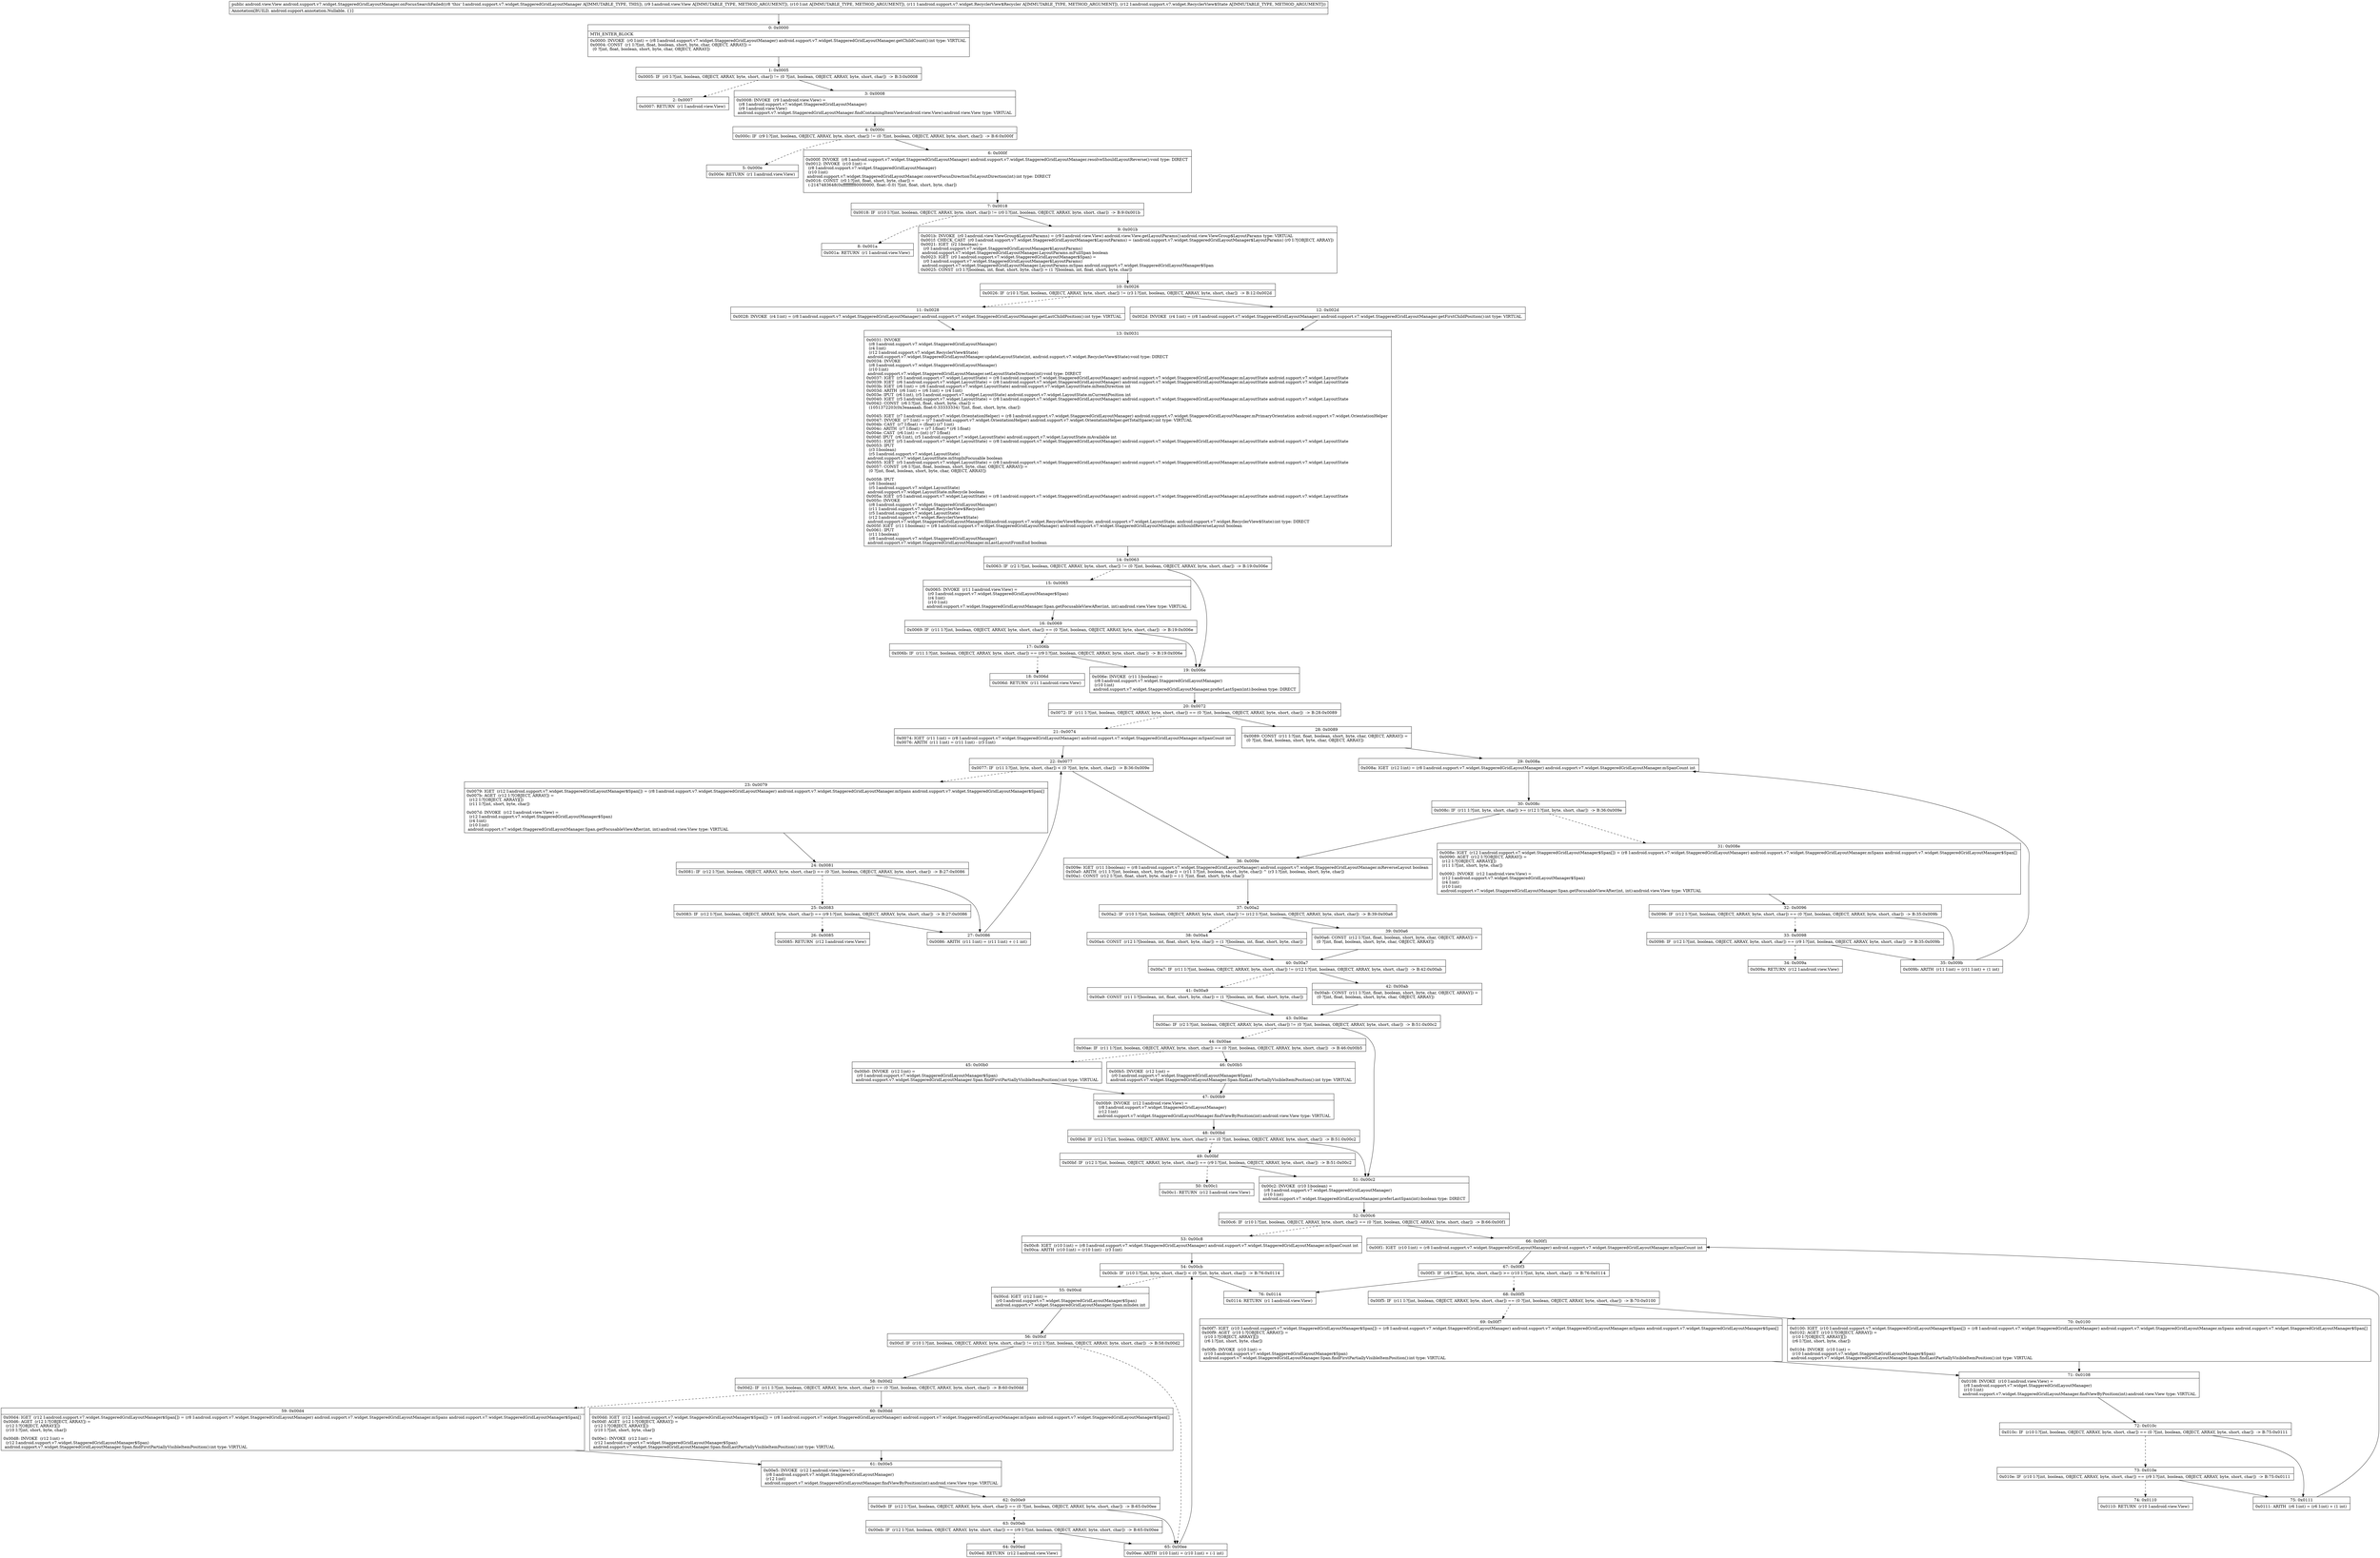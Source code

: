 digraph "CFG forandroid.support.v7.widget.StaggeredGridLayoutManager.onFocusSearchFailed(Landroid\/view\/View;ILandroid\/support\/v7\/widget\/RecyclerView$Recycler;Landroid\/support\/v7\/widget\/RecyclerView$State;)Landroid\/view\/View;" {
Node_0 [shape=record,label="{0\:\ 0x0000|MTH_ENTER_BLOCK\l|0x0000: INVOKE  (r0 I:int) = (r8 I:android.support.v7.widget.StaggeredGridLayoutManager) android.support.v7.widget.StaggeredGridLayoutManager.getChildCount():int type: VIRTUAL \l0x0004: CONST  (r1 I:?[int, float, boolean, short, byte, char, OBJECT, ARRAY]) = \l  (0 ?[int, float, boolean, short, byte, char, OBJECT, ARRAY])\l \l}"];
Node_1 [shape=record,label="{1\:\ 0x0005|0x0005: IF  (r0 I:?[int, boolean, OBJECT, ARRAY, byte, short, char]) != (0 ?[int, boolean, OBJECT, ARRAY, byte, short, char])  \-\> B:3:0x0008 \l}"];
Node_2 [shape=record,label="{2\:\ 0x0007|0x0007: RETURN  (r1 I:android.view.View) \l}"];
Node_3 [shape=record,label="{3\:\ 0x0008|0x0008: INVOKE  (r9 I:android.view.View) = \l  (r8 I:android.support.v7.widget.StaggeredGridLayoutManager)\l  (r9 I:android.view.View)\l android.support.v7.widget.StaggeredGridLayoutManager.findContainingItemView(android.view.View):android.view.View type: VIRTUAL \l}"];
Node_4 [shape=record,label="{4\:\ 0x000c|0x000c: IF  (r9 I:?[int, boolean, OBJECT, ARRAY, byte, short, char]) != (0 ?[int, boolean, OBJECT, ARRAY, byte, short, char])  \-\> B:6:0x000f \l}"];
Node_5 [shape=record,label="{5\:\ 0x000e|0x000e: RETURN  (r1 I:android.view.View) \l}"];
Node_6 [shape=record,label="{6\:\ 0x000f|0x000f: INVOKE  (r8 I:android.support.v7.widget.StaggeredGridLayoutManager) android.support.v7.widget.StaggeredGridLayoutManager.resolveShouldLayoutReverse():void type: DIRECT \l0x0012: INVOKE  (r10 I:int) = \l  (r8 I:android.support.v7.widget.StaggeredGridLayoutManager)\l  (r10 I:int)\l android.support.v7.widget.StaggeredGridLayoutManager.convertFocusDirectionToLayoutDirection(int):int type: DIRECT \l0x0016: CONST  (r0 I:?[int, float, short, byte, char]) = \l  (\-2147483648(0xffffffff80000000, float:\-0.0) ?[int, float, short, byte, char])\l \l}"];
Node_7 [shape=record,label="{7\:\ 0x0018|0x0018: IF  (r10 I:?[int, boolean, OBJECT, ARRAY, byte, short, char]) != (r0 I:?[int, boolean, OBJECT, ARRAY, byte, short, char])  \-\> B:9:0x001b \l}"];
Node_8 [shape=record,label="{8\:\ 0x001a|0x001a: RETURN  (r1 I:android.view.View) \l}"];
Node_9 [shape=record,label="{9\:\ 0x001b|0x001b: INVOKE  (r0 I:android.view.ViewGroup$LayoutParams) = (r9 I:android.view.View) android.view.View.getLayoutParams():android.view.ViewGroup$LayoutParams type: VIRTUAL \l0x001f: CHECK_CAST  (r0 I:android.support.v7.widget.StaggeredGridLayoutManager$LayoutParams) = (android.support.v7.widget.StaggeredGridLayoutManager$LayoutParams) (r0 I:?[OBJECT, ARRAY]) \l0x0021: IGET  (r2 I:boolean) = \l  (r0 I:android.support.v7.widget.StaggeredGridLayoutManager$LayoutParams)\l android.support.v7.widget.StaggeredGridLayoutManager.LayoutParams.mFullSpan boolean \l0x0023: IGET  (r0 I:android.support.v7.widget.StaggeredGridLayoutManager$Span) = \l  (r0 I:android.support.v7.widget.StaggeredGridLayoutManager$LayoutParams)\l android.support.v7.widget.StaggeredGridLayoutManager.LayoutParams.mSpan android.support.v7.widget.StaggeredGridLayoutManager$Span \l0x0025: CONST  (r3 I:?[boolean, int, float, short, byte, char]) = (1 ?[boolean, int, float, short, byte, char]) \l}"];
Node_10 [shape=record,label="{10\:\ 0x0026|0x0026: IF  (r10 I:?[int, boolean, OBJECT, ARRAY, byte, short, char]) != (r3 I:?[int, boolean, OBJECT, ARRAY, byte, short, char])  \-\> B:12:0x002d \l}"];
Node_11 [shape=record,label="{11\:\ 0x0028|0x0028: INVOKE  (r4 I:int) = (r8 I:android.support.v7.widget.StaggeredGridLayoutManager) android.support.v7.widget.StaggeredGridLayoutManager.getLastChildPosition():int type: VIRTUAL \l}"];
Node_12 [shape=record,label="{12\:\ 0x002d|0x002d: INVOKE  (r4 I:int) = (r8 I:android.support.v7.widget.StaggeredGridLayoutManager) android.support.v7.widget.StaggeredGridLayoutManager.getFirstChildPosition():int type: VIRTUAL \l}"];
Node_13 [shape=record,label="{13\:\ 0x0031|0x0031: INVOKE  \l  (r8 I:android.support.v7.widget.StaggeredGridLayoutManager)\l  (r4 I:int)\l  (r12 I:android.support.v7.widget.RecyclerView$State)\l android.support.v7.widget.StaggeredGridLayoutManager.updateLayoutState(int, android.support.v7.widget.RecyclerView$State):void type: DIRECT \l0x0034: INVOKE  \l  (r8 I:android.support.v7.widget.StaggeredGridLayoutManager)\l  (r10 I:int)\l android.support.v7.widget.StaggeredGridLayoutManager.setLayoutStateDirection(int):void type: DIRECT \l0x0037: IGET  (r5 I:android.support.v7.widget.LayoutState) = (r8 I:android.support.v7.widget.StaggeredGridLayoutManager) android.support.v7.widget.StaggeredGridLayoutManager.mLayoutState android.support.v7.widget.LayoutState \l0x0039: IGET  (r6 I:android.support.v7.widget.LayoutState) = (r8 I:android.support.v7.widget.StaggeredGridLayoutManager) android.support.v7.widget.StaggeredGridLayoutManager.mLayoutState android.support.v7.widget.LayoutState \l0x003b: IGET  (r6 I:int) = (r6 I:android.support.v7.widget.LayoutState) android.support.v7.widget.LayoutState.mItemDirection int \l0x003d: ARITH  (r6 I:int) = (r6 I:int) + (r4 I:int) \l0x003e: IPUT  (r6 I:int), (r5 I:android.support.v7.widget.LayoutState) android.support.v7.widget.LayoutState.mCurrentPosition int \l0x0040: IGET  (r5 I:android.support.v7.widget.LayoutState) = (r8 I:android.support.v7.widget.StaggeredGridLayoutManager) android.support.v7.widget.StaggeredGridLayoutManager.mLayoutState android.support.v7.widget.LayoutState \l0x0042: CONST  (r6 I:?[int, float, short, byte, char]) = \l  (1051372203(0x3eaaaaab, float:0.33333334) ?[int, float, short, byte, char])\l \l0x0045: IGET  (r7 I:android.support.v7.widget.OrientationHelper) = (r8 I:android.support.v7.widget.StaggeredGridLayoutManager) android.support.v7.widget.StaggeredGridLayoutManager.mPrimaryOrientation android.support.v7.widget.OrientationHelper \l0x0047: INVOKE  (r7 I:int) = (r7 I:android.support.v7.widget.OrientationHelper) android.support.v7.widget.OrientationHelper.getTotalSpace():int type: VIRTUAL \l0x004b: CAST  (r7 I:float) = (float) (r7 I:int) \l0x004c: ARITH  (r7 I:float) = (r7 I:float) * (r6 I:float) \l0x004e: CAST  (r6 I:int) = (int) (r7 I:float) \l0x004f: IPUT  (r6 I:int), (r5 I:android.support.v7.widget.LayoutState) android.support.v7.widget.LayoutState.mAvailable int \l0x0051: IGET  (r5 I:android.support.v7.widget.LayoutState) = (r8 I:android.support.v7.widget.StaggeredGridLayoutManager) android.support.v7.widget.StaggeredGridLayoutManager.mLayoutState android.support.v7.widget.LayoutState \l0x0053: IPUT  \l  (r3 I:boolean)\l  (r5 I:android.support.v7.widget.LayoutState)\l android.support.v7.widget.LayoutState.mStopInFocusable boolean \l0x0055: IGET  (r5 I:android.support.v7.widget.LayoutState) = (r8 I:android.support.v7.widget.StaggeredGridLayoutManager) android.support.v7.widget.StaggeredGridLayoutManager.mLayoutState android.support.v7.widget.LayoutState \l0x0057: CONST  (r6 I:?[int, float, boolean, short, byte, char, OBJECT, ARRAY]) = \l  (0 ?[int, float, boolean, short, byte, char, OBJECT, ARRAY])\l \l0x0058: IPUT  \l  (r6 I:boolean)\l  (r5 I:android.support.v7.widget.LayoutState)\l android.support.v7.widget.LayoutState.mRecycle boolean \l0x005a: IGET  (r5 I:android.support.v7.widget.LayoutState) = (r8 I:android.support.v7.widget.StaggeredGridLayoutManager) android.support.v7.widget.StaggeredGridLayoutManager.mLayoutState android.support.v7.widget.LayoutState \l0x005c: INVOKE  \l  (r8 I:android.support.v7.widget.StaggeredGridLayoutManager)\l  (r11 I:android.support.v7.widget.RecyclerView$Recycler)\l  (r5 I:android.support.v7.widget.LayoutState)\l  (r12 I:android.support.v7.widget.RecyclerView$State)\l android.support.v7.widget.StaggeredGridLayoutManager.fill(android.support.v7.widget.RecyclerView$Recycler, android.support.v7.widget.LayoutState, android.support.v7.widget.RecyclerView$State):int type: DIRECT \l0x005f: IGET  (r11 I:boolean) = (r8 I:android.support.v7.widget.StaggeredGridLayoutManager) android.support.v7.widget.StaggeredGridLayoutManager.mShouldReverseLayout boolean \l0x0061: IPUT  \l  (r11 I:boolean)\l  (r8 I:android.support.v7.widget.StaggeredGridLayoutManager)\l android.support.v7.widget.StaggeredGridLayoutManager.mLastLayoutFromEnd boolean \l}"];
Node_14 [shape=record,label="{14\:\ 0x0063|0x0063: IF  (r2 I:?[int, boolean, OBJECT, ARRAY, byte, short, char]) != (0 ?[int, boolean, OBJECT, ARRAY, byte, short, char])  \-\> B:19:0x006e \l}"];
Node_15 [shape=record,label="{15\:\ 0x0065|0x0065: INVOKE  (r11 I:android.view.View) = \l  (r0 I:android.support.v7.widget.StaggeredGridLayoutManager$Span)\l  (r4 I:int)\l  (r10 I:int)\l android.support.v7.widget.StaggeredGridLayoutManager.Span.getFocusableViewAfter(int, int):android.view.View type: VIRTUAL \l}"];
Node_16 [shape=record,label="{16\:\ 0x0069|0x0069: IF  (r11 I:?[int, boolean, OBJECT, ARRAY, byte, short, char]) == (0 ?[int, boolean, OBJECT, ARRAY, byte, short, char])  \-\> B:19:0x006e \l}"];
Node_17 [shape=record,label="{17\:\ 0x006b|0x006b: IF  (r11 I:?[int, boolean, OBJECT, ARRAY, byte, short, char]) == (r9 I:?[int, boolean, OBJECT, ARRAY, byte, short, char])  \-\> B:19:0x006e \l}"];
Node_18 [shape=record,label="{18\:\ 0x006d|0x006d: RETURN  (r11 I:android.view.View) \l}"];
Node_19 [shape=record,label="{19\:\ 0x006e|0x006e: INVOKE  (r11 I:boolean) = \l  (r8 I:android.support.v7.widget.StaggeredGridLayoutManager)\l  (r10 I:int)\l android.support.v7.widget.StaggeredGridLayoutManager.preferLastSpan(int):boolean type: DIRECT \l}"];
Node_20 [shape=record,label="{20\:\ 0x0072|0x0072: IF  (r11 I:?[int, boolean, OBJECT, ARRAY, byte, short, char]) == (0 ?[int, boolean, OBJECT, ARRAY, byte, short, char])  \-\> B:28:0x0089 \l}"];
Node_21 [shape=record,label="{21\:\ 0x0074|0x0074: IGET  (r11 I:int) = (r8 I:android.support.v7.widget.StaggeredGridLayoutManager) android.support.v7.widget.StaggeredGridLayoutManager.mSpanCount int \l0x0076: ARITH  (r11 I:int) = (r11 I:int) \- (r3 I:int) \l}"];
Node_22 [shape=record,label="{22\:\ 0x0077|0x0077: IF  (r11 I:?[int, byte, short, char]) \< (0 ?[int, byte, short, char])  \-\> B:36:0x009e \l}"];
Node_23 [shape=record,label="{23\:\ 0x0079|0x0079: IGET  (r12 I:android.support.v7.widget.StaggeredGridLayoutManager$Span[]) = (r8 I:android.support.v7.widget.StaggeredGridLayoutManager) android.support.v7.widget.StaggeredGridLayoutManager.mSpans android.support.v7.widget.StaggeredGridLayoutManager$Span[] \l0x007b: AGET  (r12 I:?[OBJECT, ARRAY]) = \l  (r12 I:?[OBJECT, ARRAY][])\l  (r11 I:?[int, short, byte, char])\l \l0x007d: INVOKE  (r12 I:android.view.View) = \l  (r12 I:android.support.v7.widget.StaggeredGridLayoutManager$Span)\l  (r4 I:int)\l  (r10 I:int)\l android.support.v7.widget.StaggeredGridLayoutManager.Span.getFocusableViewAfter(int, int):android.view.View type: VIRTUAL \l}"];
Node_24 [shape=record,label="{24\:\ 0x0081|0x0081: IF  (r12 I:?[int, boolean, OBJECT, ARRAY, byte, short, char]) == (0 ?[int, boolean, OBJECT, ARRAY, byte, short, char])  \-\> B:27:0x0086 \l}"];
Node_25 [shape=record,label="{25\:\ 0x0083|0x0083: IF  (r12 I:?[int, boolean, OBJECT, ARRAY, byte, short, char]) == (r9 I:?[int, boolean, OBJECT, ARRAY, byte, short, char])  \-\> B:27:0x0086 \l}"];
Node_26 [shape=record,label="{26\:\ 0x0085|0x0085: RETURN  (r12 I:android.view.View) \l}"];
Node_27 [shape=record,label="{27\:\ 0x0086|0x0086: ARITH  (r11 I:int) = (r11 I:int) + (\-1 int) \l}"];
Node_28 [shape=record,label="{28\:\ 0x0089|0x0089: CONST  (r11 I:?[int, float, boolean, short, byte, char, OBJECT, ARRAY]) = \l  (0 ?[int, float, boolean, short, byte, char, OBJECT, ARRAY])\l \l}"];
Node_29 [shape=record,label="{29\:\ 0x008a|0x008a: IGET  (r12 I:int) = (r8 I:android.support.v7.widget.StaggeredGridLayoutManager) android.support.v7.widget.StaggeredGridLayoutManager.mSpanCount int \l}"];
Node_30 [shape=record,label="{30\:\ 0x008c|0x008c: IF  (r11 I:?[int, byte, short, char]) \>= (r12 I:?[int, byte, short, char])  \-\> B:36:0x009e \l}"];
Node_31 [shape=record,label="{31\:\ 0x008e|0x008e: IGET  (r12 I:android.support.v7.widget.StaggeredGridLayoutManager$Span[]) = (r8 I:android.support.v7.widget.StaggeredGridLayoutManager) android.support.v7.widget.StaggeredGridLayoutManager.mSpans android.support.v7.widget.StaggeredGridLayoutManager$Span[] \l0x0090: AGET  (r12 I:?[OBJECT, ARRAY]) = \l  (r12 I:?[OBJECT, ARRAY][])\l  (r11 I:?[int, short, byte, char])\l \l0x0092: INVOKE  (r12 I:android.view.View) = \l  (r12 I:android.support.v7.widget.StaggeredGridLayoutManager$Span)\l  (r4 I:int)\l  (r10 I:int)\l android.support.v7.widget.StaggeredGridLayoutManager.Span.getFocusableViewAfter(int, int):android.view.View type: VIRTUAL \l}"];
Node_32 [shape=record,label="{32\:\ 0x0096|0x0096: IF  (r12 I:?[int, boolean, OBJECT, ARRAY, byte, short, char]) == (0 ?[int, boolean, OBJECT, ARRAY, byte, short, char])  \-\> B:35:0x009b \l}"];
Node_33 [shape=record,label="{33\:\ 0x0098|0x0098: IF  (r12 I:?[int, boolean, OBJECT, ARRAY, byte, short, char]) == (r9 I:?[int, boolean, OBJECT, ARRAY, byte, short, char])  \-\> B:35:0x009b \l}"];
Node_34 [shape=record,label="{34\:\ 0x009a|0x009a: RETURN  (r12 I:android.view.View) \l}"];
Node_35 [shape=record,label="{35\:\ 0x009b|0x009b: ARITH  (r11 I:int) = (r11 I:int) + (1 int) \l}"];
Node_36 [shape=record,label="{36\:\ 0x009e|0x009e: IGET  (r11 I:boolean) = (r8 I:android.support.v7.widget.StaggeredGridLayoutManager) android.support.v7.widget.StaggeredGridLayoutManager.mReverseLayout boolean \l0x00a0: ARITH  (r11 I:?[int, boolean, short, byte, char]) = (r11 I:?[int, boolean, short, byte, char]) ^ (r3 I:?[int, boolean, short, byte, char]) \l0x00a1: CONST  (r12 I:?[int, float, short, byte, char]) = (\-1 ?[int, float, short, byte, char]) \l}"];
Node_37 [shape=record,label="{37\:\ 0x00a2|0x00a2: IF  (r10 I:?[int, boolean, OBJECT, ARRAY, byte, short, char]) != (r12 I:?[int, boolean, OBJECT, ARRAY, byte, short, char])  \-\> B:39:0x00a6 \l}"];
Node_38 [shape=record,label="{38\:\ 0x00a4|0x00a4: CONST  (r12 I:?[boolean, int, float, short, byte, char]) = (1 ?[boolean, int, float, short, byte, char]) \l}"];
Node_39 [shape=record,label="{39\:\ 0x00a6|0x00a6: CONST  (r12 I:?[int, float, boolean, short, byte, char, OBJECT, ARRAY]) = \l  (0 ?[int, float, boolean, short, byte, char, OBJECT, ARRAY])\l \l}"];
Node_40 [shape=record,label="{40\:\ 0x00a7|0x00a7: IF  (r11 I:?[int, boolean, OBJECT, ARRAY, byte, short, char]) != (r12 I:?[int, boolean, OBJECT, ARRAY, byte, short, char])  \-\> B:42:0x00ab \l}"];
Node_41 [shape=record,label="{41\:\ 0x00a9|0x00a9: CONST  (r11 I:?[boolean, int, float, short, byte, char]) = (1 ?[boolean, int, float, short, byte, char]) \l}"];
Node_42 [shape=record,label="{42\:\ 0x00ab|0x00ab: CONST  (r11 I:?[int, float, boolean, short, byte, char, OBJECT, ARRAY]) = \l  (0 ?[int, float, boolean, short, byte, char, OBJECT, ARRAY])\l \l}"];
Node_43 [shape=record,label="{43\:\ 0x00ac|0x00ac: IF  (r2 I:?[int, boolean, OBJECT, ARRAY, byte, short, char]) != (0 ?[int, boolean, OBJECT, ARRAY, byte, short, char])  \-\> B:51:0x00c2 \l}"];
Node_44 [shape=record,label="{44\:\ 0x00ae|0x00ae: IF  (r11 I:?[int, boolean, OBJECT, ARRAY, byte, short, char]) == (0 ?[int, boolean, OBJECT, ARRAY, byte, short, char])  \-\> B:46:0x00b5 \l}"];
Node_45 [shape=record,label="{45\:\ 0x00b0|0x00b0: INVOKE  (r12 I:int) = \l  (r0 I:android.support.v7.widget.StaggeredGridLayoutManager$Span)\l android.support.v7.widget.StaggeredGridLayoutManager.Span.findFirstPartiallyVisibleItemPosition():int type: VIRTUAL \l}"];
Node_46 [shape=record,label="{46\:\ 0x00b5|0x00b5: INVOKE  (r12 I:int) = \l  (r0 I:android.support.v7.widget.StaggeredGridLayoutManager$Span)\l android.support.v7.widget.StaggeredGridLayoutManager.Span.findLastPartiallyVisibleItemPosition():int type: VIRTUAL \l}"];
Node_47 [shape=record,label="{47\:\ 0x00b9|0x00b9: INVOKE  (r12 I:android.view.View) = \l  (r8 I:android.support.v7.widget.StaggeredGridLayoutManager)\l  (r12 I:int)\l android.support.v7.widget.StaggeredGridLayoutManager.findViewByPosition(int):android.view.View type: VIRTUAL \l}"];
Node_48 [shape=record,label="{48\:\ 0x00bd|0x00bd: IF  (r12 I:?[int, boolean, OBJECT, ARRAY, byte, short, char]) == (0 ?[int, boolean, OBJECT, ARRAY, byte, short, char])  \-\> B:51:0x00c2 \l}"];
Node_49 [shape=record,label="{49\:\ 0x00bf|0x00bf: IF  (r12 I:?[int, boolean, OBJECT, ARRAY, byte, short, char]) == (r9 I:?[int, boolean, OBJECT, ARRAY, byte, short, char])  \-\> B:51:0x00c2 \l}"];
Node_50 [shape=record,label="{50\:\ 0x00c1|0x00c1: RETURN  (r12 I:android.view.View) \l}"];
Node_51 [shape=record,label="{51\:\ 0x00c2|0x00c2: INVOKE  (r10 I:boolean) = \l  (r8 I:android.support.v7.widget.StaggeredGridLayoutManager)\l  (r10 I:int)\l android.support.v7.widget.StaggeredGridLayoutManager.preferLastSpan(int):boolean type: DIRECT \l}"];
Node_52 [shape=record,label="{52\:\ 0x00c6|0x00c6: IF  (r10 I:?[int, boolean, OBJECT, ARRAY, byte, short, char]) == (0 ?[int, boolean, OBJECT, ARRAY, byte, short, char])  \-\> B:66:0x00f1 \l}"];
Node_53 [shape=record,label="{53\:\ 0x00c8|0x00c8: IGET  (r10 I:int) = (r8 I:android.support.v7.widget.StaggeredGridLayoutManager) android.support.v7.widget.StaggeredGridLayoutManager.mSpanCount int \l0x00ca: ARITH  (r10 I:int) = (r10 I:int) \- (r3 I:int) \l}"];
Node_54 [shape=record,label="{54\:\ 0x00cb|0x00cb: IF  (r10 I:?[int, byte, short, char]) \< (0 ?[int, byte, short, char])  \-\> B:76:0x0114 \l}"];
Node_55 [shape=record,label="{55\:\ 0x00cd|0x00cd: IGET  (r12 I:int) = \l  (r0 I:android.support.v7.widget.StaggeredGridLayoutManager$Span)\l android.support.v7.widget.StaggeredGridLayoutManager.Span.mIndex int \l}"];
Node_56 [shape=record,label="{56\:\ 0x00cf|0x00cf: IF  (r10 I:?[int, boolean, OBJECT, ARRAY, byte, short, char]) != (r12 I:?[int, boolean, OBJECT, ARRAY, byte, short, char])  \-\> B:58:0x00d2 \l}"];
Node_58 [shape=record,label="{58\:\ 0x00d2|0x00d2: IF  (r11 I:?[int, boolean, OBJECT, ARRAY, byte, short, char]) == (0 ?[int, boolean, OBJECT, ARRAY, byte, short, char])  \-\> B:60:0x00dd \l}"];
Node_59 [shape=record,label="{59\:\ 0x00d4|0x00d4: IGET  (r12 I:android.support.v7.widget.StaggeredGridLayoutManager$Span[]) = (r8 I:android.support.v7.widget.StaggeredGridLayoutManager) android.support.v7.widget.StaggeredGridLayoutManager.mSpans android.support.v7.widget.StaggeredGridLayoutManager$Span[] \l0x00d6: AGET  (r12 I:?[OBJECT, ARRAY]) = \l  (r12 I:?[OBJECT, ARRAY][])\l  (r10 I:?[int, short, byte, char])\l \l0x00d8: INVOKE  (r12 I:int) = \l  (r12 I:android.support.v7.widget.StaggeredGridLayoutManager$Span)\l android.support.v7.widget.StaggeredGridLayoutManager.Span.findFirstPartiallyVisibleItemPosition():int type: VIRTUAL \l}"];
Node_60 [shape=record,label="{60\:\ 0x00dd|0x00dd: IGET  (r12 I:android.support.v7.widget.StaggeredGridLayoutManager$Span[]) = (r8 I:android.support.v7.widget.StaggeredGridLayoutManager) android.support.v7.widget.StaggeredGridLayoutManager.mSpans android.support.v7.widget.StaggeredGridLayoutManager$Span[] \l0x00df: AGET  (r12 I:?[OBJECT, ARRAY]) = \l  (r12 I:?[OBJECT, ARRAY][])\l  (r10 I:?[int, short, byte, char])\l \l0x00e1: INVOKE  (r12 I:int) = \l  (r12 I:android.support.v7.widget.StaggeredGridLayoutManager$Span)\l android.support.v7.widget.StaggeredGridLayoutManager.Span.findLastPartiallyVisibleItemPosition():int type: VIRTUAL \l}"];
Node_61 [shape=record,label="{61\:\ 0x00e5|0x00e5: INVOKE  (r12 I:android.view.View) = \l  (r8 I:android.support.v7.widget.StaggeredGridLayoutManager)\l  (r12 I:int)\l android.support.v7.widget.StaggeredGridLayoutManager.findViewByPosition(int):android.view.View type: VIRTUAL \l}"];
Node_62 [shape=record,label="{62\:\ 0x00e9|0x00e9: IF  (r12 I:?[int, boolean, OBJECT, ARRAY, byte, short, char]) == (0 ?[int, boolean, OBJECT, ARRAY, byte, short, char])  \-\> B:65:0x00ee \l}"];
Node_63 [shape=record,label="{63\:\ 0x00eb|0x00eb: IF  (r12 I:?[int, boolean, OBJECT, ARRAY, byte, short, char]) == (r9 I:?[int, boolean, OBJECT, ARRAY, byte, short, char])  \-\> B:65:0x00ee \l}"];
Node_64 [shape=record,label="{64\:\ 0x00ed|0x00ed: RETURN  (r12 I:android.view.View) \l}"];
Node_65 [shape=record,label="{65\:\ 0x00ee|0x00ee: ARITH  (r10 I:int) = (r10 I:int) + (\-1 int) \l}"];
Node_66 [shape=record,label="{66\:\ 0x00f1|0x00f1: IGET  (r10 I:int) = (r8 I:android.support.v7.widget.StaggeredGridLayoutManager) android.support.v7.widget.StaggeredGridLayoutManager.mSpanCount int \l}"];
Node_67 [shape=record,label="{67\:\ 0x00f3|0x00f3: IF  (r6 I:?[int, byte, short, char]) \>= (r10 I:?[int, byte, short, char])  \-\> B:76:0x0114 \l}"];
Node_68 [shape=record,label="{68\:\ 0x00f5|0x00f5: IF  (r11 I:?[int, boolean, OBJECT, ARRAY, byte, short, char]) == (0 ?[int, boolean, OBJECT, ARRAY, byte, short, char])  \-\> B:70:0x0100 \l}"];
Node_69 [shape=record,label="{69\:\ 0x00f7|0x00f7: IGET  (r10 I:android.support.v7.widget.StaggeredGridLayoutManager$Span[]) = (r8 I:android.support.v7.widget.StaggeredGridLayoutManager) android.support.v7.widget.StaggeredGridLayoutManager.mSpans android.support.v7.widget.StaggeredGridLayoutManager$Span[] \l0x00f9: AGET  (r10 I:?[OBJECT, ARRAY]) = \l  (r10 I:?[OBJECT, ARRAY][])\l  (r6 I:?[int, short, byte, char])\l \l0x00fb: INVOKE  (r10 I:int) = \l  (r10 I:android.support.v7.widget.StaggeredGridLayoutManager$Span)\l android.support.v7.widget.StaggeredGridLayoutManager.Span.findFirstPartiallyVisibleItemPosition():int type: VIRTUAL \l}"];
Node_70 [shape=record,label="{70\:\ 0x0100|0x0100: IGET  (r10 I:android.support.v7.widget.StaggeredGridLayoutManager$Span[]) = (r8 I:android.support.v7.widget.StaggeredGridLayoutManager) android.support.v7.widget.StaggeredGridLayoutManager.mSpans android.support.v7.widget.StaggeredGridLayoutManager$Span[] \l0x0102: AGET  (r10 I:?[OBJECT, ARRAY]) = \l  (r10 I:?[OBJECT, ARRAY][])\l  (r6 I:?[int, short, byte, char])\l \l0x0104: INVOKE  (r10 I:int) = \l  (r10 I:android.support.v7.widget.StaggeredGridLayoutManager$Span)\l android.support.v7.widget.StaggeredGridLayoutManager.Span.findLastPartiallyVisibleItemPosition():int type: VIRTUAL \l}"];
Node_71 [shape=record,label="{71\:\ 0x0108|0x0108: INVOKE  (r10 I:android.view.View) = \l  (r8 I:android.support.v7.widget.StaggeredGridLayoutManager)\l  (r10 I:int)\l android.support.v7.widget.StaggeredGridLayoutManager.findViewByPosition(int):android.view.View type: VIRTUAL \l}"];
Node_72 [shape=record,label="{72\:\ 0x010c|0x010c: IF  (r10 I:?[int, boolean, OBJECT, ARRAY, byte, short, char]) == (0 ?[int, boolean, OBJECT, ARRAY, byte, short, char])  \-\> B:75:0x0111 \l}"];
Node_73 [shape=record,label="{73\:\ 0x010e|0x010e: IF  (r10 I:?[int, boolean, OBJECT, ARRAY, byte, short, char]) == (r9 I:?[int, boolean, OBJECT, ARRAY, byte, short, char])  \-\> B:75:0x0111 \l}"];
Node_74 [shape=record,label="{74\:\ 0x0110|0x0110: RETURN  (r10 I:android.view.View) \l}"];
Node_75 [shape=record,label="{75\:\ 0x0111|0x0111: ARITH  (r6 I:int) = (r6 I:int) + (1 int) \l}"];
Node_76 [shape=record,label="{76\:\ 0x0114|0x0114: RETURN  (r1 I:android.view.View) \l}"];
MethodNode[shape=record,label="{public android.view.View android.support.v7.widget.StaggeredGridLayoutManager.onFocusSearchFailed((r8 'this' I:android.support.v7.widget.StaggeredGridLayoutManager A[IMMUTABLE_TYPE, THIS]), (r9 I:android.view.View A[IMMUTABLE_TYPE, METHOD_ARGUMENT]), (r10 I:int A[IMMUTABLE_TYPE, METHOD_ARGUMENT]), (r11 I:android.support.v7.widget.RecyclerView$Recycler A[IMMUTABLE_TYPE, METHOD_ARGUMENT]), (r12 I:android.support.v7.widget.RecyclerView$State A[IMMUTABLE_TYPE, METHOD_ARGUMENT]))  | Annotation[BUILD, android.support.annotation.Nullable, \{\}]\l}"];
MethodNode -> Node_0;
Node_0 -> Node_1;
Node_1 -> Node_2[style=dashed];
Node_1 -> Node_3;
Node_3 -> Node_4;
Node_4 -> Node_5[style=dashed];
Node_4 -> Node_6;
Node_6 -> Node_7;
Node_7 -> Node_8[style=dashed];
Node_7 -> Node_9;
Node_9 -> Node_10;
Node_10 -> Node_11[style=dashed];
Node_10 -> Node_12;
Node_11 -> Node_13;
Node_12 -> Node_13;
Node_13 -> Node_14;
Node_14 -> Node_15[style=dashed];
Node_14 -> Node_19;
Node_15 -> Node_16;
Node_16 -> Node_17[style=dashed];
Node_16 -> Node_19;
Node_17 -> Node_18[style=dashed];
Node_17 -> Node_19;
Node_19 -> Node_20;
Node_20 -> Node_21[style=dashed];
Node_20 -> Node_28;
Node_21 -> Node_22;
Node_22 -> Node_23[style=dashed];
Node_22 -> Node_36;
Node_23 -> Node_24;
Node_24 -> Node_25[style=dashed];
Node_24 -> Node_27;
Node_25 -> Node_26[style=dashed];
Node_25 -> Node_27;
Node_27 -> Node_22;
Node_28 -> Node_29;
Node_29 -> Node_30;
Node_30 -> Node_31[style=dashed];
Node_30 -> Node_36;
Node_31 -> Node_32;
Node_32 -> Node_33[style=dashed];
Node_32 -> Node_35;
Node_33 -> Node_34[style=dashed];
Node_33 -> Node_35;
Node_35 -> Node_29;
Node_36 -> Node_37;
Node_37 -> Node_38[style=dashed];
Node_37 -> Node_39;
Node_38 -> Node_40;
Node_39 -> Node_40;
Node_40 -> Node_41[style=dashed];
Node_40 -> Node_42;
Node_41 -> Node_43;
Node_42 -> Node_43;
Node_43 -> Node_44[style=dashed];
Node_43 -> Node_51;
Node_44 -> Node_45[style=dashed];
Node_44 -> Node_46;
Node_45 -> Node_47;
Node_46 -> Node_47;
Node_47 -> Node_48;
Node_48 -> Node_49[style=dashed];
Node_48 -> Node_51;
Node_49 -> Node_50[style=dashed];
Node_49 -> Node_51;
Node_51 -> Node_52;
Node_52 -> Node_53[style=dashed];
Node_52 -> Node_66;
Node_53 -> Node_54;
Node_54 -> Node_55[style=dashed];
Node_54 -> Node_76;
Node_55 -> Node_56;
Node_56 -> Node_58;
Node_56 -> Node_65[style=dashed];
Node_58 -> Node_59[style=dashed];
Node_58 -> Node_60;
Node_59 -> Node_61;
Node_60 -> Node_61;
Node_61 -> Node_62;
Node_62 -> Node_63[style=dashed];
Node_62 -> Node_65;
Node_63 -> Node_64[style=dashed];
Node_63 -> Node_65;
Node_65 -> Node_54;
Node_66 -> Node_67;
Node_67 -> Node_68[style=dashed];
Node_67 -> Node_76;
Node_68 -> Node_69[style=dashed];
Node_68 -> Node_70;
Node_69 -> Node_71;
Node_70 -> Node_71;
Node_71 -> Node_72;
Node_72 -> Node_73[style=dashed];
Node_72 -> Node_75;
Node_73 -> Node_74[style=dashed];
Node_73 -> Node_75;
Node_75 -> Node_66;
}

